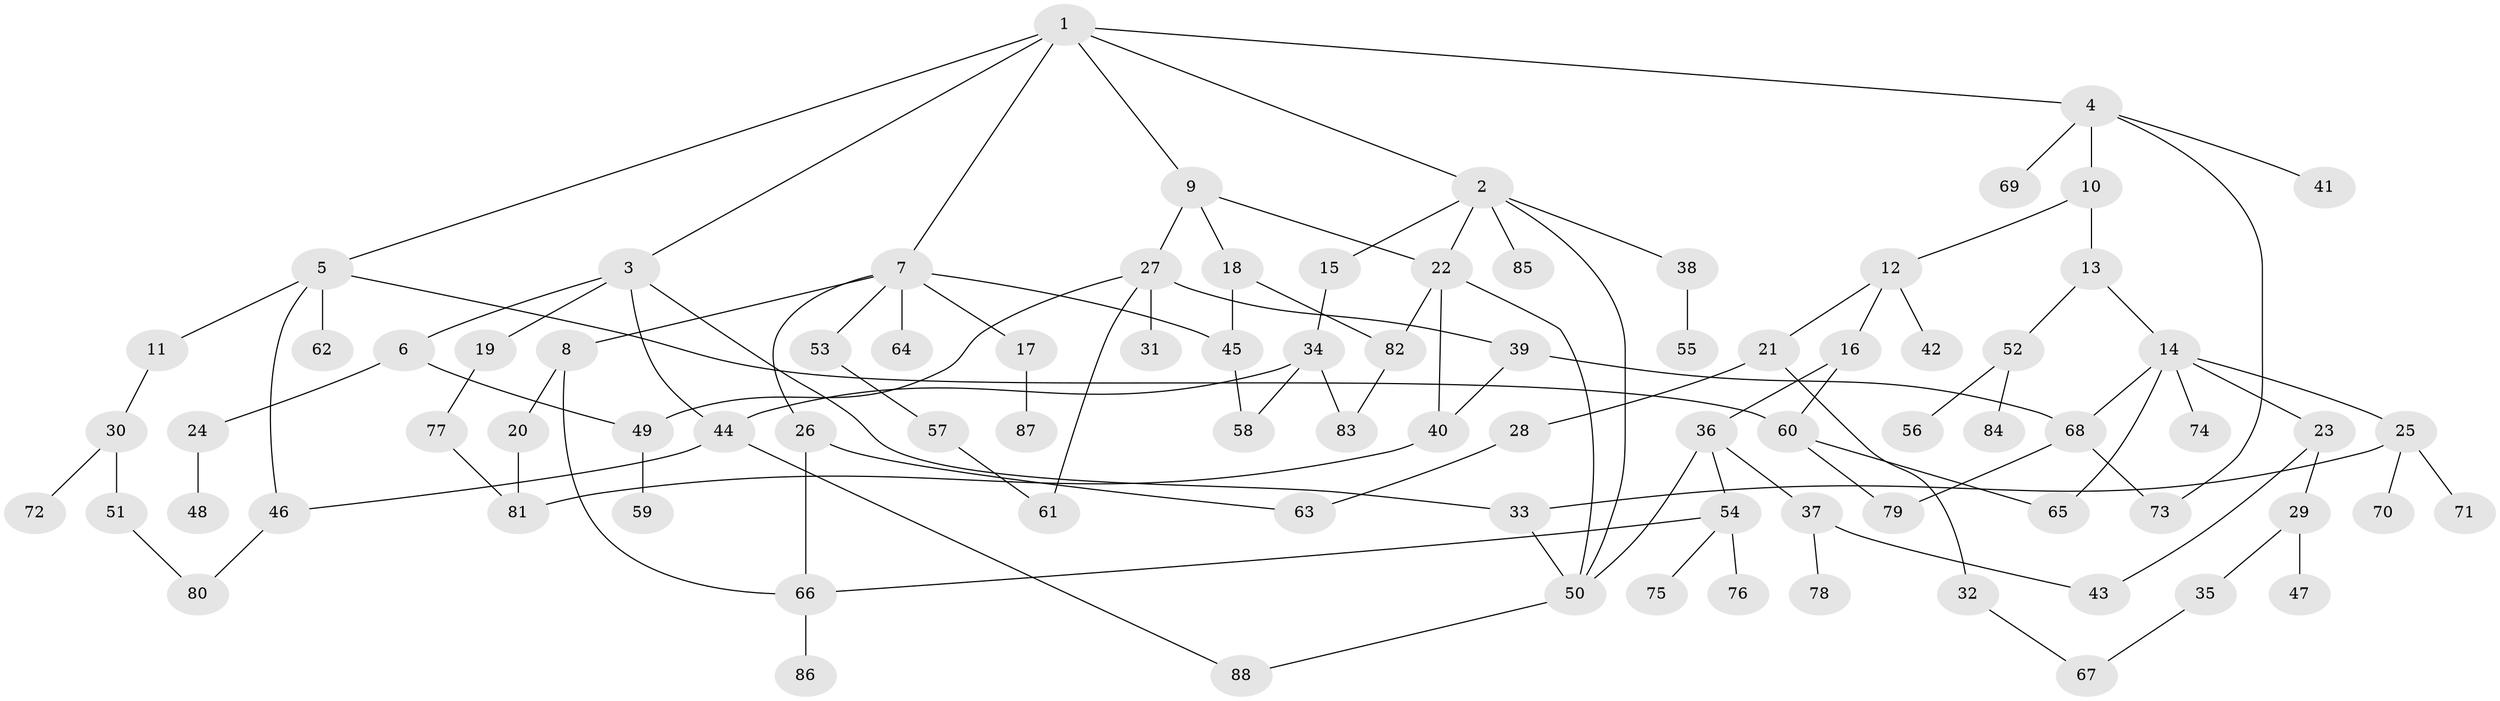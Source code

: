 // Generated by graph-tools (version 1.1) at 2025/49/03/09/25 03:49:26]
// undirected, 88 vertices, 115 edges
graph export_dot {
graph [start="1"]
  node [color=gray90,style=filled];
  1;
  2;
  3;
  4;
  5;
  6;
  7;
  8;
  9;
  10;
  11;
  12;
  13;
  14;
  15;
  16;
  17;
  18;
  19;
  20;
  21;
  22;
  23;
  24;
  25;
  26;
  27;
  28;
  29;
  30;
  31;
  32;
  33;
  34;
  35;
  36;
  37;
  38;
  39;
  40;
  41;
  42;
  43;
  44;
  45;
  46;
  47;
  48;
  49;
  50;
  51;
  52;
  53;
  54;
  55;
  56;
  57;
  58;
  59;
  60;
  61;
  62;
  63;
  64;
  65;
  66;
  67;
  68;
  69;
  70;
  71;
  72;
  73;
  74;
  75;
  76;
  77;
  78;
  79;
  80;
  81;
  82;
  83;
  84;
  85;
  86;
  87;
  88;
  1 -- 2;
  1 -- 3;
  1 -- 4;
  1 -- 5;
  1 -- 7;
  1 -- 9;
  2 -- 15;
  2 -- 38;
  2 -- 50;
  2 -- 85;
  2 -- 22;
  3 -- 6;
  3 -- 19;
  3 -- 44;
  3 -- 33;
  4 -- 10;
  4 -- 41;
  4 -- 69;
  4 -- 73;
  5 -- 11;
  5 -- 46;
  5 -- 62;
  5 -- 60;
  6 -- 24;
  6 -- 49;
  7 -- 8;
  7 -- 17;
  7 -- 26;
  7 -- 45;
  7 -- 53;
  7 -- 64;
  8 -- 20;
  8 -- 66;
  9 -- 18;
  9 -- 22;
  9 -- 27;
  10 -- 12;
  10 -- 13;
  11 -- 30;
  12 -- 16;
  12 -- 21;
  12 -- 42;
  13 -- 14;
  13 -- 52;
  14 -- 23;
  14 -- 25;
  14 -- 65;
  14 -- 74;
  14 -- 68;
  15 -- 34;
  16 -- 36;
  16 -- 60;
  17 -- 87;
  18 -- 45;
  18 -- 82;
  19 -- 77;
  20 -- 81;
  21 -- 28;
  21 -- 32;
  22 -- 40;
  22 -- 82;
  22 -- 50;
  23 -- 29;
  23 -- 43;
  24 -- 48;
  25 -- 33;
  25 -- 70;
  25 -- 71;
  26 -- 66;
  26 -- 63;
  27 -- 31;
  27 -- 39;
  27 -- 49;
  27 -- 61;
  28 -- 63;
  29 -- 35;
  29 -- 47;
  30 -- 51;
  30 -- 72;
  32 -- 67;
  33 -- 50;
  34 -- 44;
  34 -- 83;
  34 -- 58;
  35 -- 67;
  36 -- 37;
  36 -- 54;
  36 -- 50;
  37 -- 43;
  37 -- 78;
  38 -- 55;
  39 -- 68;
  39 -- 40;
  40 -- 81;
  44 -- 88;
  44 -- 46;
  45 -- 58;
  46 -- 80;
  49 -- 59;
  50 -- 88;
  51 -- 80;
  52 -- 56;
  52 -- 84;
  53 -- 57;
  54 -- 75;
  54 -- 76;
  54 -- 66;
  57 -- 61;
  60 -- 79;
  60 -- 65;
  66 -- 86;
  68 -- 73;
  68 -- 79;
  77 -- 81;
  82 -- 83;
}
